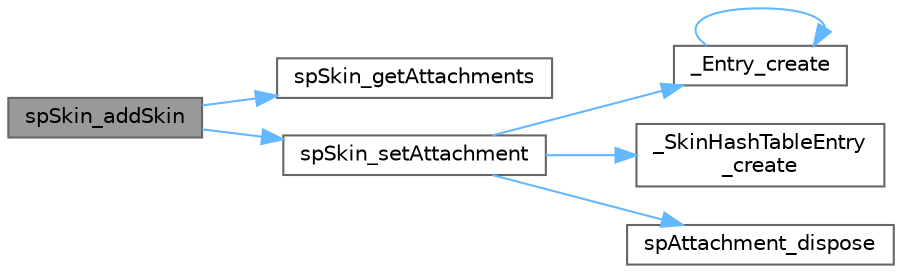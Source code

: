 digraph "spSkin_addSkin"
{
 // LATEX_PDF_SIZE
  bgcolor="transparent";
  edge [fontname=Helvetica,fontsize=10,labelfontname=Helvetica,labelfontsize=10];
  node [fontname=Helvetica,fontsize=10,shape=box,height=0.2,width=0.4];
  rankdir="LR";
  Node1 [id="Node000001",label="spSkin_addSkin",height=0.2,width=0.4,color="gray40", fillcolor="grey60", style="filled", fontcolor="black",tooltip=" "];
  Node1 -> Node2 [id="edge1_Node000001_Node000002",color="steelblue1",style="solid",tooltip=" "];
  Node2 [id="Node000002",label="spSkin_getAttachments",height=0.2,width=0.4,color="grey40", fillcolor="white", style="filled",URL="$_skin_8c.html#aa0edfc8ba959942c385e1881cc210164",tooltip=" "];
  Node1 -> Node3 [id="edge2_Node000001_Node000003",color="steelblue1",style="solid",tooltip=" "];
  Node3 [id="Node000003",label="spSkin_setAttachment",height=0.2,width=0.4,color="grey40", fillcolor="white", style="filled",URL="$_skin_8c.html#ae6ba60bdeb290bda6258ea035333110a",tooltip=" "];
  Node3 -> Node4 [id="edge3_Node000003_Node000004",color="steelblue1",style="solid",tooltip=" "];
  Node4 [id="Node000004",label="_Entry_create",height=0.2,width=0.4,color="grey40", fillcolor="white", style="filled",URL="$_skin_8c.html#aeb9357d61c83151836ce12abe243dec7",tooltip=" "];
  Node4 -> Node4 [id="edge4_Node000004_Node000004",color="steelblue1",style="solid",tooltip=" "];
  Node3 -> Node5 [id="edge5_Node000003_Node000005",color="steelblue1",style="solid",tooltip=" "];
  Node5 [id="Node000005",label="_SkinHashTableEntry\l_create",height=0.2,width=0.4,color="grey40", fillcolor="white", style="filled",URL="$_skin_8c.html#a334f57fc00e347fed8847cdcc099c16a",tooltip=" "];
  Node3 -> Node6 [id="edge6_Node000003_Node000006",color="steelblue1",style="solid",tooltip=" "];
  Node6 [id="Node000006",label="spAttachment_dispose",height=0.2,width=0.4,color="grey40", fillcolor="white", style="filled",URL="$_attachment_8c.html#a79acc5ee5476760411382e50454f62d4",tooltip=" "];
}
